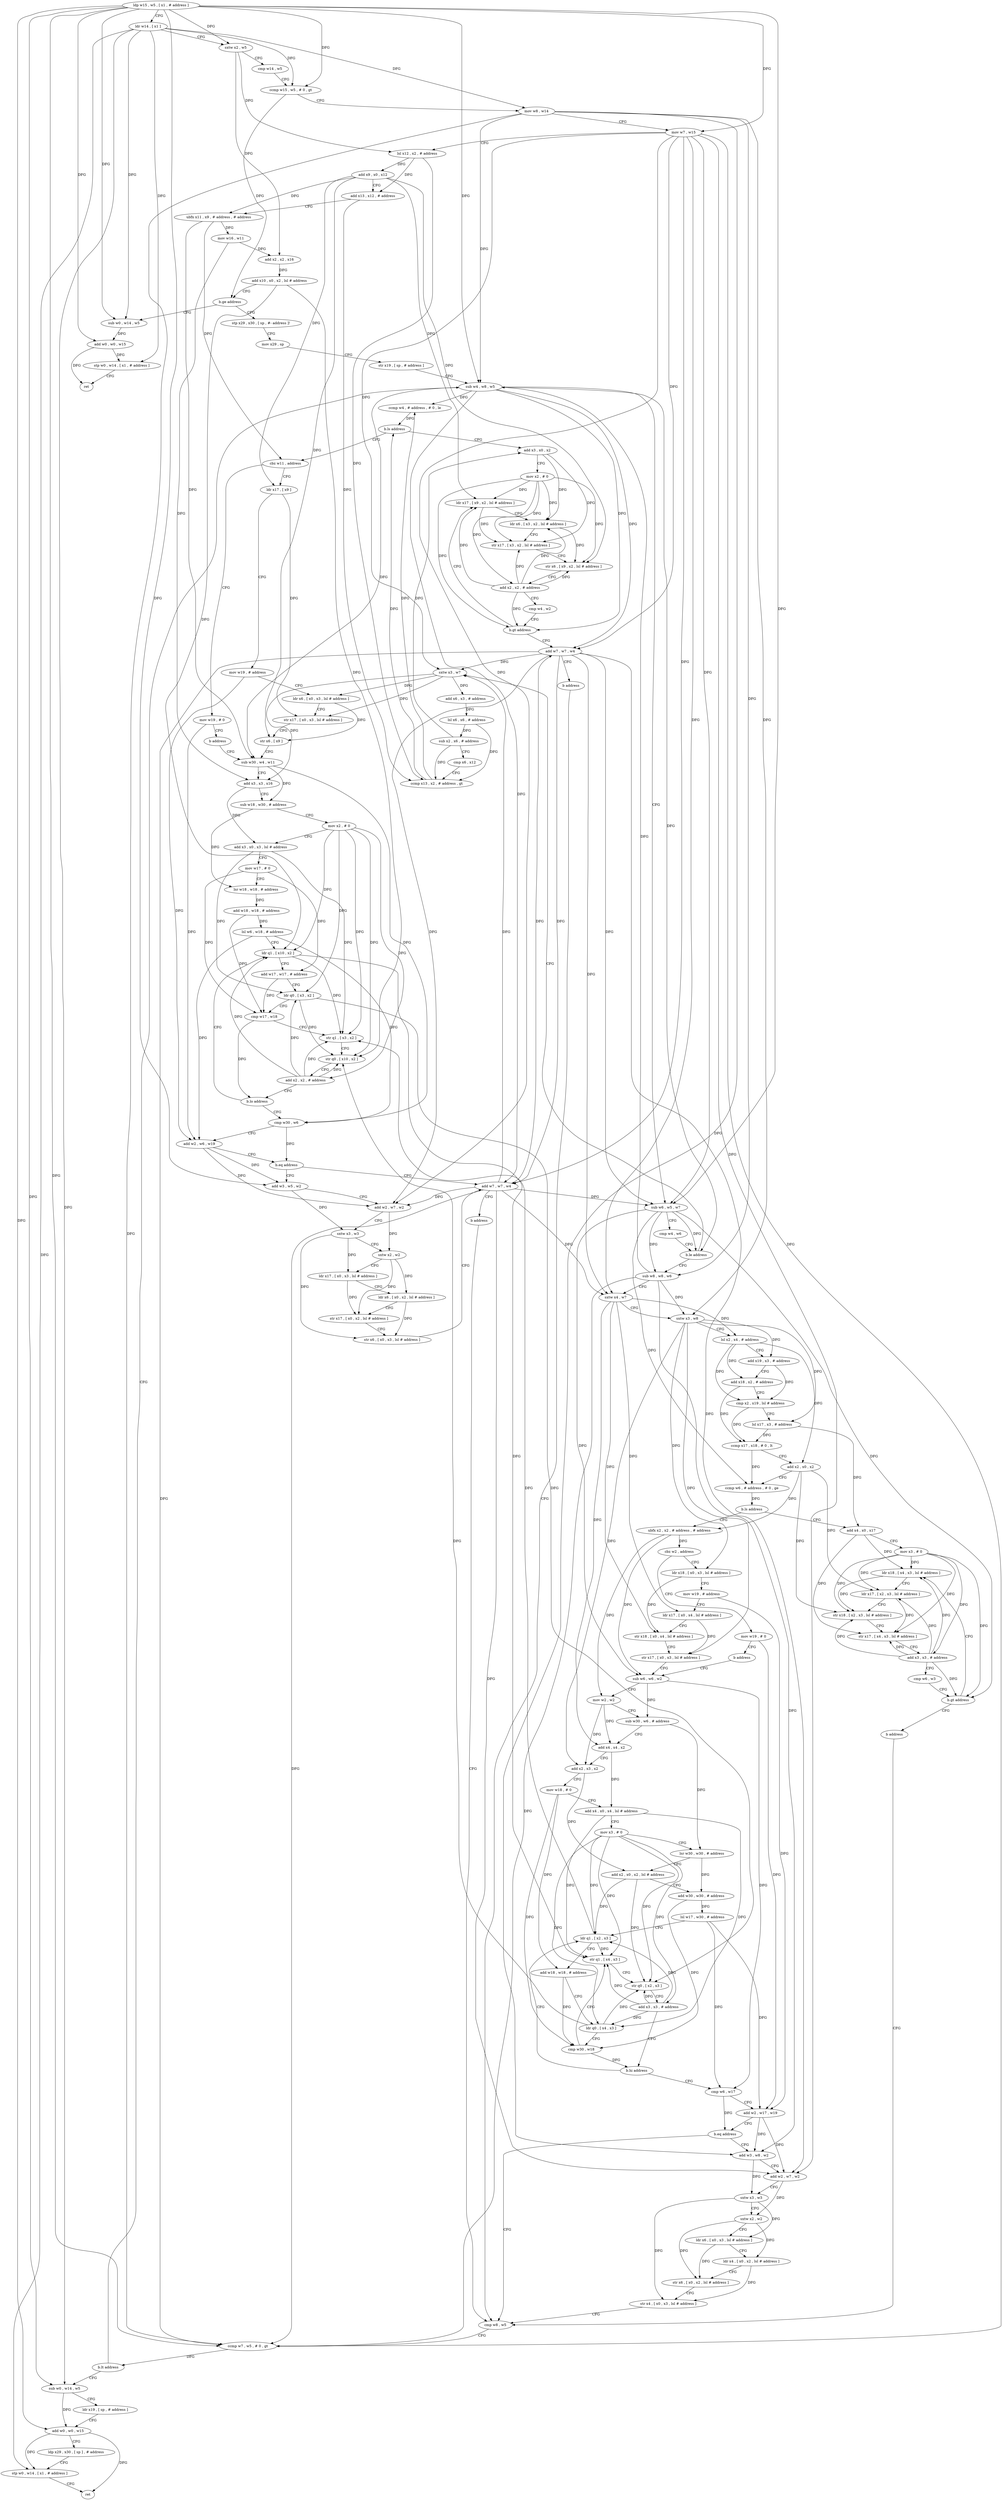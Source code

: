 digraph "func" {
"4202192" [label = "ldp w15 , w5 , [ x1 , # address ]" ]
"4202196" [label = "ldr w14 , [ x1 ]" ]
"4202200" [label = "sxtw x2 , w5" ]
"4202204" [label = "cmp w14 , w5" ]
"4202208" [label = "ccmp w15 , w5 , # 0 , gt" ]
"4202212" [label = "mov w8 , w14" ]
"4202216" [label = "mov w7 , w15" ]
"4202220" [label = "lsl x12 , x2 , # address" ]
"4202224" [label = "add x9 , x0 , x12" ]
"4202228" [label = "add x13 , x12 , # address" ]
"4202232" [label = "ubfx x11 , x9 , # address , # address" ]
"4202236" [label = "mov w16 , w11" ]
"4202240" [label = "add x2 , x2 , x16" ]
"4202244" [label = "add x10 , x0 , x2 , lsl # address" ]
"4202248" [label = "b.ge address" ]
"4202796" [label = "sub w0 , w14 , w5" ]
"4202252" [label = "stp x29 , x30 , [ sp , #- address ]!" ]
"4202800" [label = "add w0 , w0 , w15" ]
"4202804" [label = "stp w0 , w14 , [ x1 , # address ]" ]
"4202808" [label = "ret" ]
"4202256" [label = "mov x29 , sp" ]
"4202260" [label = "str x19 , [ sp , # address ]" ]
"4202264" [label = "sub w4 , w8 , w5" ]
"4202520" [label = "sxtw x3 , w7" ]
"4202524" [label = "add x6 , x3 , # address" ]
"4202528" [label = "lsl x6 , x6 , # address" ]
"4202532" [label = "sub x2 , x6 , # address" ]
"4202536" [label = "cmp x6 , x12" ]
"4202540" [label = "ccmp x13 , x2 , # address , gt" ]
"4202544" [label = "ccmp w4 , # address , # 0 , le" ]
"4202548" [label = "b.ls address" ]
"4202752" [label = "add x3 , x0 , x2" ]
"4202552" [label = "cbz w11 , address" ]
"4202280" [label = "sub w8 , w8 , w6" ]
"4202284" [label = "sxtw x4 , w7" ]
"4202288" [label = "sxtw x3 , w8" ]
"4202292" [label = "lsl x2 , x4 , # address" ]
"4202296" [label = "add x19 , x3 , # address" ]
"4202300" [label = "add x18 , x2 , # address" ]
"4202304" [label = "cmp x2 , x19 , lsl # address" ]
"4202308" [label = "lsl x17 , x3 , # address" ]
"4202312" [label = "ccmp x17 , x18 , # 0 , lt" ]
"4202316" [label = "add x2 , x0 , x2" ]
"4202320" [label = "ccmp w6 , # address , # 0 , ge" ]
"4202324" [label = "b.ls address" ]
"4202712" [label = "add x4 , x0 , x17" ]
"4202328" [label = "ubfx x2 , x2 , # address , # address" ]
"4202756" [label = "mov x2 , # 0" ]
"4202760" [label = "ldr x17 , [ x9 , x2 , lsl # address ]" ]
"4202704" [label = "mov w19 , # 0" ]
"4202556" [label = "ldr x17 , [ x9 ]" ]
"4202716" [label = "mov x3 , # 0" ]
"4202720" [label = "ldr x18 , [ x4 , x3 , lsl # address ]" ]
"4202332" [label = "cbz w2 , address" ]
"4202696" [label = "mov w19 , # 0" ]
"4202336" [label = "ldr x18 , [ x0 , x3 , lsl # address ]" ]
"4202764" [label = "ldr x6 , [ x3 , x2 , lsl # address ]" ]
"4202768" [label = "str x17 , [ x3 , x2 , lsl # address ]" ]
"4202772" [label = "str x6 , [ x9 , x2 , lsl # address ]" ]
"4202776" [label = "add x2 , x2 , # address" ]
"4202780" [label = "cmp w4 , w2" ]
"4202784" [label = "b.gt address" ]
"4202788" [label = "add w7 , w7 , w4" ]
"4202792" [label = "b address" ]
"4202480" [label = "cmp w8 , w5" ]
"4202708" [label = "b address" ]
"4202576" [label = "sub w30 , w4 , w11" ]
"4202560" [label = "mov w19 , # address" ]
"4202564" [label = "ldr x6 , [ x0 , x3 , lsl # address ]" ]
"4202568" [label = "str x17 , [ x0 , x3 , lsl # address ]" ]
"4202572" [label = "str x6 , [ x9 ]" ]
"4202724" [label = "ldr x17 , [ x2 , x3 , lsl # address ]" ]
"4202728" [label = "str x18 , [ x2 , x3 , lsl # address ]" ]
"4202732" [label = "str x17 , [ x4 , x3 , lsl # address ]" ]
"4202736" [label = "add x3 , x3 , # address" ]
"4202740" [label = "cmp w6 , w3" ]
"4202744" [label = "b.gt address" ]
"4202748" [label = "b address" ]
"4202700" [label = "b address" ]
"4202356" [label = "sub w6 , w6 , w2" ]
"4202340" [label = "mov w19 , # address" ]
"4202344" [label = "ldr x17 , [ x0 , x4 , lsl # address ]" ]
"4202348" [label = "str x18 , [ x0 , x4 , lsl # address ]" ]
"4202352" [label = "str x17 , [ x0 , x3 , lsl # address ]" ]
"4202484" [label = "ccmp w7 , w5 , # 0 , gt" ]
"4202488" [label = "b.lt address" ]
"4202492" [label = "sub w0 , w14 , w5" ]
"4202580" [label = "add x3 , x3 , x16" ]
"4202584" [label = "sub w18 , w30 , # address" ]
"4202588" [label = "mov x2 , # 0" ]
"4202592" [label = "add x3 , x0 , x3 , lsl # address" ]
"4202596" [label = "mov w17 , # 0" ]
"4202600" [label = "lsr w18 , w18 , # address" ]
"4202604" [label = "add w18 , w18 , # address" ]
"4202608" [label = "lsl w6 , w18 , # address" ]
"4202612" [label = "ldr q1 , [ x10 , x2 ]" ]
"4202616" [label = "add w17 , w17 , # address" ]
"4202620" [label = "ldr q0 , [ x3 , x2 ]" ]
"4202624" [label = "cmp w17 , w18" ]
"4202628" [label = "str q1 , [ x3 , x2 ]" ]
"4202632" [label = "str q0 , [ x10 , x2 ]" ]
"4202636" [label = "add x2 , x2 , # address" ]
"4202640" [label = "b.lo address" ]
"4202644" [label = "cmp w30 , w6" ]
"4202648" [label = "add w2 , w6 , w19" ]
"4202652" [label = "b.eq address" ]
"4202688" [label = "add w7 , w7 , w4" ]
"4202656" [label = "add w3 , w5 , w2" ]
"4202360" [label = "mov w2 , w2" ]
"4202364" [label = "sub w30 , w6 , # address" ]
"4202368" [label = "add x4 , x4 , x2" ]
"4202372" [label = "add x2 , x3 , x2" ]
"4202376" [label = "mov w18 , # 0" ]
"4202380" [label = "add x4 , x0 , x4 , lsl # address" ]
"4202384" [label = "mov x3 , # 0" ]
"4202388" [label = "lsr w30 , w30 , # address" ]
"4202392" [label = "add x2 , x0 , x2 , lsl # address" ]
"4202396" [label = "add w30 , w30 , # address" ]
"4202400" [label = "lsl w17 , w30 , # address" ]
"4202404" [label = "ldr q1 , [ x2 , x3 ]" ]
"4202408" [label = "add w18 , w18 , # address" ]
"4202412" [label = "ldr q0 , [ x4 , x3 ]" ]
"4202416" [label = "cmp w30 , w18" ]
"4202420" [label = "str q1 , [ x4 , x3 ]" ]
"4202424" [label = "str q0 , [ x2 , x3 ]" ]
"4202428" [label = "add x3 , x3 , # address" ]
"4202432" [label = "b.hi address" ]
"4202436" [label = "cmp w6 , w17" ]
"4202440" [label = "add w2 , w17 , w19" ]
"4202444" [label = "b.eq address" ]
"4202448" [label = "add w3 , w8 , w2" ]
"4202268" [label = "sub w6 , w5 , w7" ]
"4202272" [label = "cmp w4 , w6" ]
"4202276" [label = "b.le address" ]
"4202496" [label = "ldr x19 , [ sp , # address ]" ]
"4202500" [label = "add w0 , w0 , w15" ]
"4202504" [label = "ldp x29 , x30 , [ sp ] , # address" ]
"4202508" [label = "stp w0 , w14 , [ x1 , # address ]" ]
"4202512" [label = "ret" ]
"4202692" [label = "b address" ]
"4202660" [label = "add w2 , w7 , w2" ]
"4202664" [label = "sxtw x3 , w3" ]
"4202668" [label = "sxtw x2 , w2" ]
"4202672" [label = "ldr x17 , [ x0 , x3 , lsl # address ]" ]
"4202676" [label = "ldr x6 , [ x0 , x2 , lsl # address ]" ]
"4202680" [label = "str x17 , [ x0 , x2 , lsl # address ]" ]
"4202684" [label = "str x6 , [ x0 , x3 , lsl # address ]" ]
"4202452" [label = "add w2 , w7 , w2" ]
"4202456" [label = "sxtw x3 , w3" ]
"4202460" [label = "sxtw x2 , w2" ]
"4202464" [label = "ldr x6 , [ x0 , x3 , lsl # address ]" ]
"4202468" [label = "ldr x4 , [ x0 , x2 , lsl # address ]" ]
"4202472" [label = "str x6 , [ x0 , x2 , lsl # address ]" ]
"4202476" [label = "str x4 , [ x0 , x3 , lsl # address ]" ]
"4202192" -> "4202196" [ label = "CFG" ]
"4202192" -> "4202208" [ label = "DFG" ]
"4202192" -> "4202216" [ label = "DFG" ]
"4202192" -> "4202800" [ label = "DFG" ]
"4202192" -> "4202500" [ label = "DFG" ]
"4202192" -> "4202200" [ label = "DFG" ]
"4202192" -> "4202796" [ label = "DFG" ]
"4202192" -> "4202264" [ label = "DFG" ]
"4202192" -> "4202268" [ label = "DFG" ]
"4202192" -> "4202484" [ label = "DFG" ]
"4202192" -> "4202656" [ label = "DFG" ]
"4202192" -> "4202492" [ label = "DFG" ]
"4202196" -> "4202200" [ label = "CFG" ]
"4202196" -> "4202208" [ label = "DFG" ]
"4202196" -> "4202212" [ label = "DFG" ]
"4202196" -> "4202796" [ label = "DFG" ]
"4202196" -> "4202804" [ label = "DFG" ]
"4202196" -> "4202492" [ label = "DFG" ]
"4202196" -> "4202508" [ label = "DFG" ]
"4202200" -> "4202204" [ label = "CFG" ]
"4202200" -> "4202220" [ label = "DFG" ]
"4202200" -> "4202240" [ label = "DFG" ]
"4202204" -> "4202208" [ label = "CFG" ]
"4202208" -> "4202212" [ label = "CFG" ]
"4202208" -> "4202248" [ label = "DFG" ]
"4202212" -> "4202216" [ label = "CFG" ]
"4202212" -> "4202264" [ label = "DFG" ]
"4202212" -> "4202280" [ label = "DFG" ]
"4202212" -> "4202288" [ label = "DFG" ]
"4202212" -> "4202484" [ label = "DFG" ]
"4202212" -> "4202448" [ label = "DFG" ]
"4202216" -> "4202220" [ label = "CFG" ]
"4202216" -> "4202268" [ label = "DFG" ]
"4202216" -> "4202520" [ label = "DFG" ]
"4202216" -> "4202284" [ label = "DFG" ]
"4202216" -> "4202788" [ label = "DFG" ]
"4202216" -> "4202484" [ label = "DFG" ]
"4202216" -> "4202688" [ label = "DFG" ]
"4202216" -> "4202660" [ label = "DFG" ]
"4202216" -> "4202452" [ label = "DFG" ]
"4202220" -> "4202224" [ label = "DFG" ]
"4202220" -> "4202228" [ label = "DFG" ]
"4202220" -> "4202540" [ label = "DFG" ]
"4202224" -> "4202228" [ label = "CFG" ]
"4202224" -> "4202232" [ label = "DFG" ]
"4202224" -> "4202760" [ label = "DFG" ]
"4202224" -> "4202772" [ label = "DFG" ]
"4202224" -> "4202556" [ label = "DFG" ]
"4202224" -> "4202572" [ label = "DFG" ]
"4202228" -> "4202232" [ label = "CFG" ]
"4202228" -> "4202540" [ label = "DFG" ]
"4202232" -> "4202236" [ label = "DFG" ]
"4202232" -> "4202552" [ label = "DFG" ]
"4202232" -> "4202576" [ label = "DFG" ]
"4202236" -> "4202240" [ label = "DFG" ]
"4202236" -> "4202580" [ label = "DFG" ]
"4202240" -> "4202244" [ label = "DFG" ]
"4202244" -> "4202248" [ label = "CFG" ]
"4202244" -> "4202612" [ label = "DFG" ]
"4202244" -> "4202632" [ label = "DFG" ]
"4202248" -> "4202796" [ label = "CFG" ]
"4202248" -> "4202252" [ label = "CFG" ]
"4202796" -> "4202800" [ label = "DFG" ]
"4202252" -> "4202256" [ label = "CFG" ]
"4202800" -> "4202804" [ label = "DFG" ]
"4202800" -> "4202808" [ label = "DFG" ]
"4202804" -> "4202808" [ label = "CFG" ]
"4202256" -> "4202260" [ label = "CFG" ]
"4202260" -> "4202264" [ label = "CFG" ]
"4202264" -> "4202268" [ label = "CFG" ]
"4202264" -> "4202276" [ label = "DFG" ]
"4202264" -> "4202544" [ label = "DFG" ]
"4202264" -> "4202784" [ label = "DFG" ]
"4202264" -> "4202788" [ label = "DFG" ]
"4202264" -> "4202576" [ label = "DFG" ]
"4202264" -> "4202688" [ label = "DFG" ]
"4202520" -> "4202524" [ label = "DFG" ]
"4202520" -> "4202564" [ label = "DFG" ]
"4202520" -> "4202568" [ label = "DFG" ]
"4202520" -> "4202580" [ label = "DFG" ]
"4202524" -> "4202528" [ label = "DFG" ]
"4202528" -> "4202532" [ label = "DFG" ]
"4202528" -> "4202540" [ label = "DFG" ]
"4202532" -> "4202536" [ label = "CFG" ]
"4202532" -> "4202540" [ label = "DFG" ]
"4202532" -> "4202752" [ label = "DFG" ]
"4202536" -> "4202540" [ label = "CFG" ]
"4202540" -> "4202544" [ label = "DFG" ]
"4202540" -> "4202548" [ label = "DFG" ]
"4202544" -> "4202548" [ label = "DFG" ]
"4202548" -> "4202752" [ label = "CFG" ]
"4202548" -> "4202552" [ label = "CFG" ]
"4202752" -> "4202756" [ label = "CFG" ]
"4202752" -> "4202764" [ label = "DFG" ]
"4202752" -> "4202768" [ label = "DFG" ]
"4202552" -> "4202704" [ label = "CFG" ]
"4202552" -> "4202556" [ label = "CFG" ]
"4202280" -> "4202284" [ label = "CFG" ]
"4202280" -> "4202264" [ label = "DFG" ]
"4202280" -> "4202288" [ label = "DFG" ]
"4202280" -> "4202484" [ label = "DFG" ]
"4202280" -> "4202448" [ label = "DFG" ]
"4202284" -> "4202288" [ label = "CFG" ]
"4202284" -> "4202292" [ label = "DFG" ]
"4202284" -> "4202344" [ label = "DFG" ]
"4202284" -> "4202348" [ label = "DFG" ]
"4202284" -> "4202368" [ label = "DFG" ]
"4202288" -> "4202292" [ label = "CFG" ]
"4202288" -> "4202296" [ label = "DFG" ]
"4202288" -> "4202308" [ label = "DFG" ]
"4202288" -> "4202336" [ label = "DFG" ]
"4202288" -> "4202352" [ label = "DFG" ]
"4202288" -> "4202372" [ label = "DFG" ]
"4202292" -> "4202296" [ label = "CFG" ]
"4202292" -> "4202300" [ label = "DFG" ]
"4202292" -> "4202304" [ label = "DFG" ]
"4202292" -> "4202316" [ label = "DFG" ]
"4202296" -> "4202300" [ label = "CFG" ]
"4202296" -> "4202304" [ label = "DFG" ]
"4202300" -> "4202304" [ label = "CFG" ]
"4202300" -> "4202312" [ label = "DFG" ]
"4202304" -> "4202308" [ label = "CFG" ]
"4202304" -> "4202312" [ label = "DFG" ]
"4202308" -> "4202312" [ label = "DFG" ]
"4202308" -> "4202712" [ label = "DFG" ]
"4202312" -> "4202316" [ label = "CFG" ]
"4202312" -> "4202320" [ label = "DFG" ]
"4202316" -> "4202320" [ label = "CFG" ]
"4202316" -> "4202328" [ label = "DFG" ]
"4202316" -> "4202724" [ label = "DFG" ]
"4202316" -> "4202728" [ label = "DFG" ]
"4202320" -> "4202324" [ label = "DFG" ]
"4202324" -> "4202712" [ label = "CFG" ]
"4202324" -> "4202328" [ label = "CFG" ]
"4202712" -> "4202716" [ label = "CFG" ]
"4202712" -> "4202720" [ label = "DFG" ]
"4202712" -> "4202732" [ label = "DFG" ]
"4202328" -> "4202332" [ label = "DFG" ]
"4202328" -> "4202356" [ label = "DFG" ]
"4202328" -> "4202360" [ label = "DFG" ]
"4202756" -> "4202760" [ label = "DFG" ]
"4202756" -> "4202764" [ label = "DFG" ]
"4202756" -> "4202768" [ label = "DFG" ]
"4202756" -> "4202772" [ label = "DFG" ]
"4202756" -> "4202776" [ label = "DFG" ]
"4202756" -> "4202784" [ label = "DFG" ]
"4202760" -> "4202764" [ label = "CFG" ]
"4202760" -> "4202768" [ label = "DFG" ]
"4202704" -> "4202708" [ label = "CFG" ]
"4202704" -> "4202648" [ label = "DFG" ]
"4202556" -> "4202560" [ label = "CFG" ]
"4202556" -> "4202568" [ label = "DFG" ]
"4202716" -> "4202720" [ label = "DFG" ]
"4202716" -> "4202724" [ label = "DFG" ]
"4202716" -> "4202728" [ label = "DFG" ]
"4202716" -> "4202732" [ label = "DFG" ]
"4202716" -> "4202736" [ label = "DFG" ]
"4202716" -> "4202744" [ label = "DFG" ]
"4202720" -> "4202724" [ label = "CFG" ]
"4202720" -> "4202728" [ label = "DFG" ]
"4202332" -> "4202696" [ label = "CFG" ]
"4202332" -> "4202336" [ label = "CFG" ]
"4202696" -> "4202700" [ label = "CFG" ]
"4202696" -> "4202440" [ label = "DFG" ]
"4202336" -> "4202340" [ label = "CFG" ]
"4202336" -> "4202348" [ label = "DFG" ]
"4202764" -> "4202768" [ label = "CFG" ]
"4202764" -> "4202772" [ label = "DFG" ]
"4202768" -> "4202772" [ label = "CFG" ]
"4202772" -> "4202776" [ label = "CFG" ]
"4202776" -> "4202780" [ label = "CFG" ]
"4202776" -> "4202760" [ label = "DFG" ]
"4202776" -> "4202764" [ label = "DFG" ]
"4202776" -> "4202768" [ label = "DFG" ]
"4202776" -> "4202772" [ label = "DFG" ]
"4202776" -> "4202784" [ label = "DFG" ]
"4202780" -> "4202784" [ label = "CFG" ]
"4202784" -> "4202760" [ label = "CFG" ]
"4202784" -> "4202788" [ label = "CFG" ]
"4202788" -> "4202792" [ label = "CFG" ]
"4202788" -> "4202268" [ label = "DFG" ]
"4202788" -> "4202520" [ label = "DFG" ]
"4202788" -> "4202284" [ label = "DFG" ]
"4202788" -> "4202484" [ label = "DFG" ]
"4202788" -> "4202688" [ label = "DFG" ]
"4202788" -> "4202660" [ label = "DFG" ]
"4202788" -> "4202452" [ label = "DFG" ]
"4202792" -> "4202480" [ label = "CFG" ]
"4202480" -> "4202484" [ label = "CFG" ]
"4202708" -> "4202576" [ label = "CFG" ]
"4202576" -> "4202580" [ label = "CFG" ]
"4202576" -> "4202584" [ label = "DFG" ]
"4202576" -> "4202644" [ label = "DFG" ]
"4202560" -> "4202564" [ label = "CFG" ]
"4202560" -> "4202648" [ label = "DFG" ]
"4202564" -> "4202568" [ label = "CFG" ]
"4202564" -> "4202572" [ label = "DFG" ]
"4202568" -> "4202572" [ label = "CFG" ]
"4202572" -> "4202576" [ label = "CFG" ]
"4202724" -> "4202728" [ label = "CFG" ]
"4202724" -> "4202732" [ label = "DFG" ]
"4202728" -> "4202732" [ label = "CFG" ]
"4202732" -> "4202736" [ label = "CFG" ]
"4202736" -> "4202740" [ label = "CFG" ]
"4202736" -> "4202720" [ label = "DFG" ]
"4202736" -> "4202724" [ label = "DFG" ]
"4202736" -> "4202728" [ label = "DFG" ]
"4202736" -> "4202732" [ label = "DFG" ]
"4202736" -> "4202744" [ label = "DFG" ]
"4202740" -> "4202744" [ label = "CFG" ]
"4202744" -> "4202720" [ label = "CFG" ]
"4202744" -> "4202748" [ label = "CFG" ]
"4202748" -> "4202480" [ label = "CFG" ]
"4202700" -> "4202356" [ label = "CFG" ]
"4202356" -> "4202360" [ label = "CFG" ]
"4202356" -> "4202364" [ label = "DFG" ]
"4202356" -> "4202436" [ label = "DFG" ]
"4202340" -> "4202344" [ label = "CFG" ]
"4202340" -> "4202440" [ label = "DFG" ]
"4202344" -> "4202348" [ label = "CFG" ]
"4202344" -> "4202352" [ label = "DFG" ]
"4202348" -> "4202352" [ label = "CFG" ]
"4202352" -> "4202356" [ label = "CFG" ]
"4202484" -> "4202488" [ label = "DFG" ]
"4202488" -> "4202264" [ label = "CFG" ]
"4202488" -> "4202492" [ label = "CFG" ]
"4202492" -> "4202496" [ label = "CFG" ]
"4202492" -> "4202500" [ label = "DFG" ]
"4202580" -> "4202584" [ label = "CFG" ]
"4202580" -> "4202592" [ label = "DFG" ]
"4202584" -> "4202588" [ label = "CFG" ]
"4202584" -> "4202600" [ label = "DFG" ]
"4202588" -> "4202592" [ label = "CFG" ]
"4202588" -> "4202612" [ label = "DFG" ]
"4202588" -> "4202620" [ label = "DFG" ]
"4202588" -> "4202628" [ label = "DFG" ]
"4202588" -> "4202632" [ label = "DFG" ]
"4202588" -> "4202636" [ label = "DFG" ]
"4202592" -> "4202596" [ label = "CFG" ]
"4202592" -> "4202620" [ label = "DFG" ]
"4202592" -> "4202628" [ label = "DFG" ]
"4202596" -> "4202600" [ label = "CFG" ]
"4202596" -> "4202616" [ label = "DFG" ]
"4202596" -> "4202624" [ label = "DFG" ]
"4202600" -> "4202604" [ label = "DFG" ]
"4202604" -> "4202608" [ label = "DFG" ]
"4202604" -> "4202624" [ label = "DFG" ]
"4202608" -> "4202612" [ label = "CFG" ]
"4202608" -> "4202644" [ label = "DFG" ]
"4202608" -> "4202648" [ label = "DFG" ]
"4202612" -> "4202616" [ label = "CFG" ]
"4202612" -> "4202628" [ label = "DFG" ]
"4202612" -> "4202420" [ label = "DFG" ]
"4202616" -> "4202620" [ label = "CFG" ]
"4202616" -> "4202624" [ label = "DFG" ]
"4202620" -> "4202624" [ label = "CFG" ]
"4202620" -> "4202632" [ label = "DFG" ]
"4202620" -> "4202424" [ label = "DFG" ]
"4202624" -> "4202628" [ label = "CFG" ]
"4202624" -> "4202640" [ label = "DFG" ]
"4202628" -> "4202632" [ label = "CFG" ]
"4202632" -> "4202636" [ label = "CFG" ]
"4202636" -> "4202640" [ label = "CFG" ]
"4202636" -> "4202612" [ label = "DFG" ]
"4202636" -> "4202620" [ label = "DFG" ]
"4202636" -> "4202628" [ label = "DFG" ]
"4202636" -> "4202632" [ label = "DFG" ]
"4202640" -> "4202612" [ label = "CFG" ]
"4202640" -> "4202644" [ label = "CFG" ]
"4202644" -> "4202648" [ label = "CFG" ]
"4202644" -> "4202652" [ label = "DFG" ]
"4202648" -> "4202652" [ label = "CFG" ]
"4202648" -> "4202656" [ label = "DFG" ]
"4202648" -> "4202660" [ label = "DFG" ]
"4202652" -> "4202688" [ label = "CFG" ]
"4202652" -> "4202656" [ label = "CFG" ]
"4202688" -> "4202692" [ label = "CFG" ]
"4202688" -> "4202268" [ label = "DFG" ]
"4202688" -> "4202520" [ label = "DFG" ]
"4202688" -> "4202284" [ label = "DFG" ]
"4202688" -> "4202788" [ label = "DFG" ]
"4202688" -> "4202484" [ label = "DFG" ]
"4202688" -> "4202660" [ label = "DFG" ]
"4202688" -> "4202452" [ label = "DFG" ]
"4202656" -> "4202660" [ label = "CFG" ]
"4202656" -> "4202664" [ label = "DFG" ]
"4202360" -> "4202364" [ label = "CFG" ]
"4202360" -> "4202368" [ label = "DFG" ]
"4202360" -> "4202372" [ label = "DFG" ]
"4202364" -> "4202368" [ label = "CFG" ]
"4202364" -> "4202388" [ label = "DFG" ]
"4202368" -> "4202372" [ label = "CFG" ]
"4202368" -> "4202380" [ label = "DFG" ]
"4202372" -> "4202376" [ label = "CFG" ]
"4202372" -> "4202392" [ label = "DFG" ]
"4202376" -> "4202380" [ label = "CFG" ]
"4202376" -> "4202408" [ label = "DFG" ]
"4202376" -> "4202416" [ label = "DFG" ]
"4202380" -> "4202384" [ label = "CFG" ]
"4202380" -> "4202412" [ label = "DFG" ]
"4202380" -> "4202420" [ label = "DFG" ]
"4202384" -> "4202388" [ label = "CFG" ]
"4202384" -> "4202404" [ label = "DFG" ]
"4202384" -> "4202412" [ label = "DFG" ]
"4202384" -> "4202420" [ label = "DFG" ]
"4202384" -> "4202424" [ label = "DFG" ]
"4202384" -> "4202428" [ label = "DFG" ]
"4202388" -> "4202392" [ label = "CFG" ]
"4202388" -> "4202396" [ label = "DFG" ]
"4202392" -> "4202396" [ label = "CFG" ]
"4202392" -> "4202404" [ label = "DFG" ]
"4202392" -> "4202424" [ label = "DFG" ]
"4202396" -> "4202400" [ label = "DFG" ]
"4202396" -> "4202416" [ label = "DFG" ]
"4202400" -> "4202404" [ label = "CFG" ]
"4202400" -> "4202436" [ label = "DFG" ]
"4202400" -> "4202440" [ label = "DFG" ]
"4202404" -> "4202408" [ label = "CFG" ]
"4202404" -> "4202628" [ label = "DFG" ]
"4202404" -> "4202420" [ label = "DFG" ]
"4202408" -> "4202412" [ label = "CFG" ]
"4202408" -> "4202416" [ label = "DFG" ]
"4202412" -> "4202416" [ label = "CFG" ]
"4202412" -> "4202632" [ label = "DFG" ]
"4202412" -> "4202424" [ label = "DFG" ]
"4202416" -> "4202420" [ label = "CFG" ]
"4202416" -> "4202432" [ label = "DFG" ]
"4202420" -> "4202424" [ label = "CFG" ]
"4202424" -> "4202428" [ label = "CFG" ]
"4202428" -> "4202432" [ label = "CFG" ]
"4202428" -> "4202404" [ label = "DFG" ]
"4202428" -> "4202412" [ label = "DFG" ]
"4202428" -> "4202420" [ label = "DFG" ]
"4202428" -> "4202424" [ label = "DFG" ]
"4202432" -> "4202404" [ label = "CFG" ]
"4202432" -> "4202436" [ label = "CFG" ]
"4202436" -> "4202440" [ label = "CFG" ]
"4202436" -> "4202444" [ label = "DFG" ]
"4202440" -> "4202444" [ label = "CFG" ]
"4202440" -> "4202448" [ label = "DFG" ]
"4202440" -> "4202452" [ label = "DFG" ]
"4202444" -> "4202480" [ label = "CFG" ]
"4202444" -> "4202448" [ label = "CFG" ]
"4202448" -> "4202452" [ label = "CFG" ]
"4202448" -> "4202456" [ label = "DFG" ]
"4202268" -> "4202272" [ label = "CFG" ]
"4202268" -> "4202276" [ label = "DFG" ]
"4202268" -> "4202280" [ label = "DFG" ]
"4202268" -> "4202320" [ label = "DFG" ]
"4202268" -> "4202744" [ label = "DFG" ]
"4202268" -> "4202356" [ label = "DFG" ]
"4202272" -> "4202276" [ label = "CFG" ]
"4202276" -> "4202520" [ label = "CFG" ]
"4202276" -> "4202280" [ label = "CFG" ]
"4202496" -> "4202500" [ label = "CFG" ]
"4202500" -> "4202504" [ label = "CFG" ]
"4202500" -> "4202508" [ label = "DFG" ]
"4202500" -> "4202512" [ label = "DFG" ]
"4202504" -> "4202508" [ label = "CFG" ]
"4202508" -> "4202512" [ label = "CFG" ]
"4202692" -> "4202480" [ label = "CFG" ]
"4202660" -> "4202664" [ label = "CFG" ]
"4202660" -> "4202668" [ label = "DFG" ]
"4202664" -> "4202668" [ label = "CFG" ]
"4202664" -> "4202672" [ label = "DFG" ]
"4202664" -> "4202684" [ label = "DFG" ]
"4202668" -> "4202672" [ label = "CFG" ]
"4202668" -> "4202676" [ label = "DFG" ]
"4202668" -> "4202680" [ label = "DFG" ]
"4202672" -> "4202676" [ label = "CFG" ]
"4202672" -> "4202680" [ label = "DFG" ]
"4202676" -> "4202680" [ label = "CFG" ]
"4202676" -> "4202684" [ label = "DFG" ]
"4202680" -> "4202684" [ label = "CFG" ]
"4202684" -> "4202688" [ label = "CFG" ]
"4202452" -> "4202456" [ label = "CFG" ]
"4202452" -> "4202460" [ label = "DFG" ]
"4202456" -> "4202460" [ label = "CFG" ]
"4202456" -> "4202464" [ label = "DFG" ]
"4202456" -> "4202476" [ label = "DFG" ]
"4202460" -> "4202464" [ label = "CFG" ]
"4202460" -> "4202468" [ label = "DFG" ]
"4202460" -> "4202472" [ label = "DFG" ]
"4202464" -> "4202468" [ label = "CFG" ]
"4202464" -> "4202472" [ label = "DFG" ]
"4202468" -> "4202472" [ label = "CFG" ]
"4202468" -> "4202476" [ label = "DFG" ]
"4202472" -> "4202476" [ label = "CFG" ]
"4202476" -> "4202480" [ label = "CFG" ]
}
